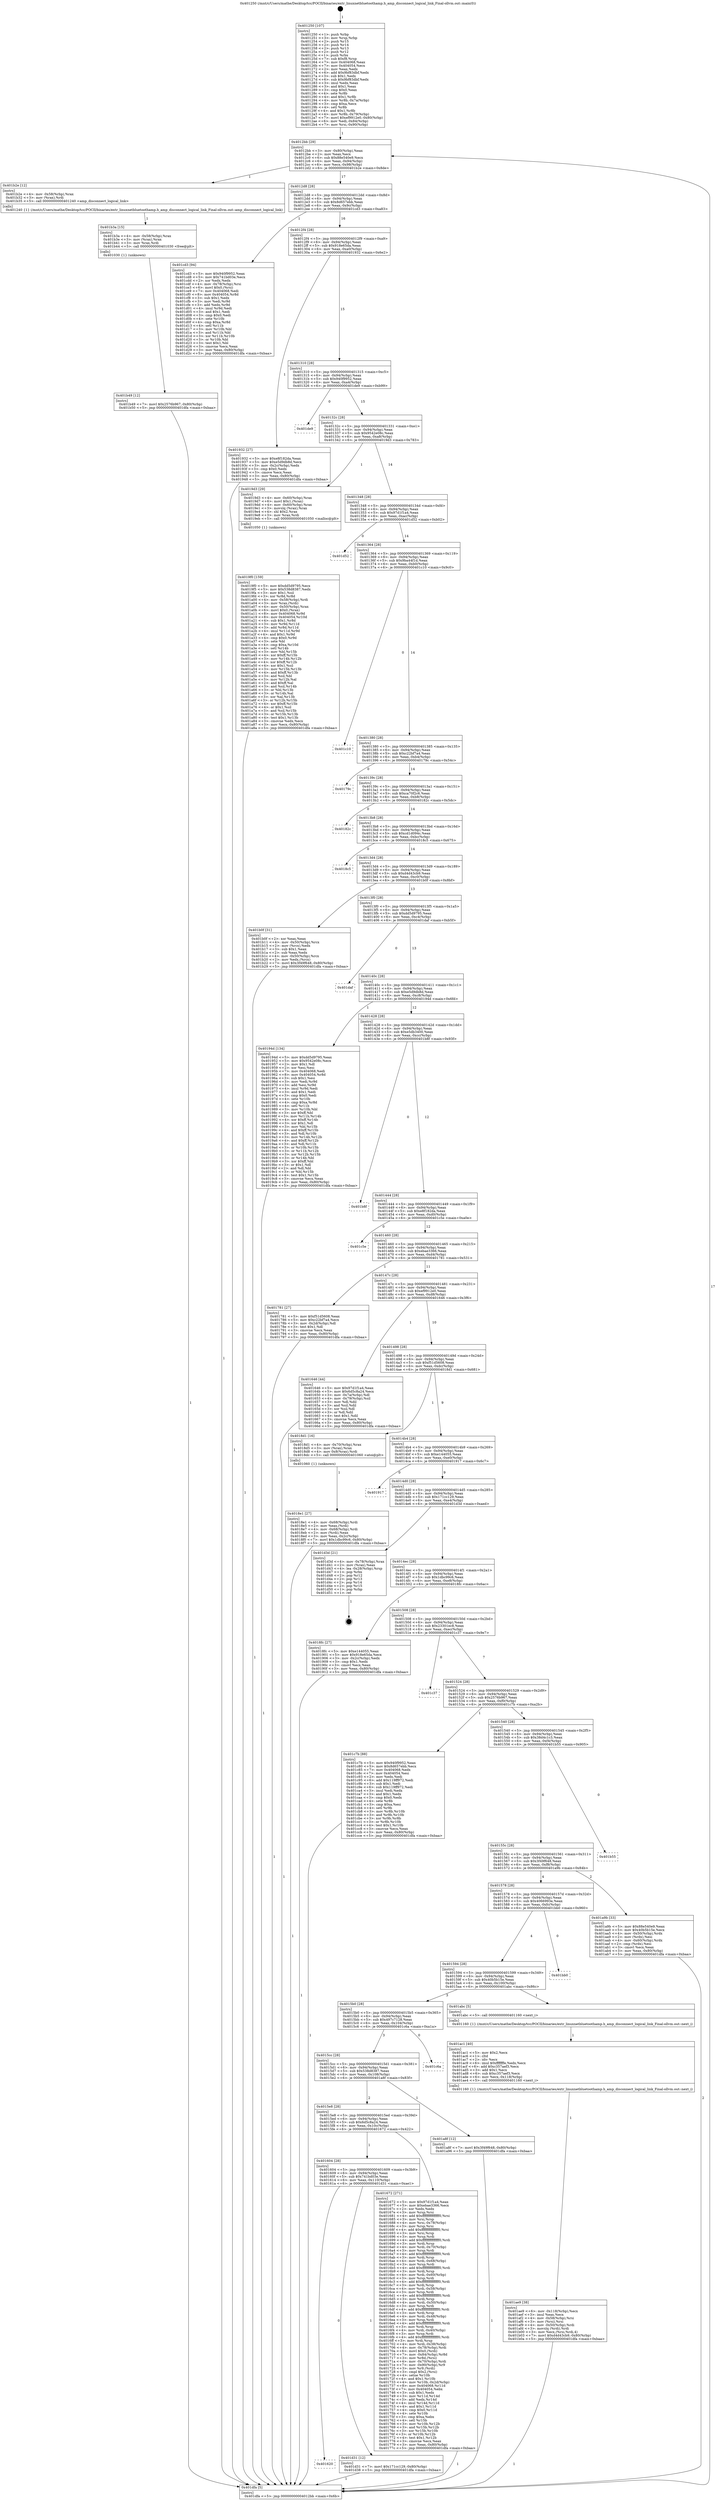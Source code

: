digraph "0x401250" {
  label = "0x401250 (/mnt/c/Users/mathe/Desktop/tcc/POCII/binaries/extr_linuxnetbluetoothamp.h_amp_disconnect_logical_link_Final-ollvm.out::main(0))"
  labelloc = "t"
  node[shape=record]

  Entry [label="",width=0.3,height=0.3,shape=circle,fillcolor=black,style=filled]
  "0x4012bb" [label="{
     0x4012bb [29]\l
     | [instrs]\l
     &nbsp;&nbsp;0x4012bb \<+3\>: mov -0x80(%rbp),%eax\l
     &nbsp;&nbsp;0x4012be \<+2\>: mov %eax,%ecx\l
     &nbsp;&nbsp;0x4012c0 \<+6\>: sub $0x88e540e9,%ecx\l
     &nbsp;&nbsp;0x4012c6 \<+6\>: mov %eax,-0x94(%rbp)\l
     &nbsp;&nbsp;0x4012cc \<+6\>: mov %ecx,-0x98(%rbp)\l
     &nbsp;&nbsp;0x4012d2 \<+6\>: je 0000000000401b2e \<main+0x8de\>\l
  }"]
  "0x401b2e" [label="{
     0x401b2e [12]\l
     | [instrs]\l
     &nbsp;&nbsp;0x401b2e \<+4\>: mov -0x58(%rbp),%rax\l
     &nbsp;&nbsp;0x401b32 \<+3\>: mov (%rax),%rdi\l
     &nbsp;&nbsp;0x401b35 \<+5\>: call 0000000000401240 \<amp_disconnect_logical_link\>\l
     | [calls]\l
     &nbsp;&nbsp;0x401240 \{1\} (/mnt/c/Users/mathe/Desktop/tcc/POCII/binaries/extr_linuxnetbluetoothamp.h_amp_disconnect_logical_link_Final-ollvm.out::amp_disconnect_logical_link)\l
  }"]
  "0x4012d8" [label="{
     0x4012d8 [28]\l
     | [instrs]\l
     &nbsp;&nbsp;0x4012d8 \<+5\>: jmp 00000000004012dd \<main+0x8d\>\l
     &nbsp;&nbsp;0x4012dd \<+6\>: mov -0x94(%rbp),%eax\l
     &nbsp;&nbsp;0x4012e3 \<+5\>: sub $0x8d657ebb,%eax\l
     &nbsp;&nbsp;0x4012e8 \<+6\>: mov %eax,-0x9c(%rbp)\l
     &nbsp;&nbsp;0x4012ee \<+6\>: je 0000000000401cd3 \<main+0xa83\>\l
  }"]
  Exit [label="",width=0.3,height=0.3,shape=circle,fillcolor=black,style=filled,peripheries=2]
  "0x401cd3" [label="{
     0x401cd3 [94]\l
     | [instrs]\l
     &nbsp;&nbsp;0x401cd3 \<+5\>: mov $0x940f9952,%eax\l
     &nbsp;&nbsp;0x401cd8 \<+5\>: mov $0x741bd03e,%ecx\l
     &nbsp;&nbsp;0x401cdd \<+2\>: xor %edx,%edx\l
     &nbsp;&nbsp;0x401cdf \<+4\>: mov -0x78(%rbp),%rsi\l
     &nbsp;&nbsp;0x401ce3 \<+6\>: movl $0x0,(%rsi)\l
     &nbsp;&nbsp;0x401ce9 \<+7\>: mov 0x404068,%edi\l
     &nbsp;&nbsp;0x401cf0 \<+8\>: mov 0x404054,%r8d\l
     &nbsp;&nbsp;0x401cf8 \<+3\>: sub $0x1,%edx\l
     &nbsp;&nbsp;0x401cfb \<+3\>: mov %edi,%r9d\l
     &nbsp;&nbsp;0x401cfe \<+3\>: add %edx,%r9d\l
     &nbsp;&nbsp;0x401d01 \<+4\>: imul %r9d,%edi\l
     &nbsp;&nbsp;0x401d05 \<+3\>: and $0x1,%edi\l
     &nbsp;&nbsp;0x401d08 \<+3\>: cmp $0x0,%edi\l
     &nbsp;&nbsp;0x401d0b \<+4\>: sete %r10b\l
     &nbsp;&nbsp;0x401d0f \<+4\>: cmp $0xa,%r8d\l
     &nbsp;&nbsp;0x401d13 \<+4\>: setl %r11b\l
     &nbsp;&nbsp;0x401d17 \<+3\>: mov %r10b,%bl\l
     &nbsp;&nbsp;0x401d1a \<+3\>: and %r11b,%bl\l
     &nbsp;&nbsp;0x401d1d \<+3\>: xor %r11b,%r10b\l
     &nbsp;&nbsp;0x401d20 \<+3\>: or %r10b,%bl\l
     &nbsp;&nbsp;0x401d23 \<+3\>: test $0x1,%bl\l
     &nbsp;&nbsp;0x401d26 \<+3\>: cmovne %ecx,%eax\l
     &nbsp;&nbsp;0x401d29 \<+3\>: mov %eax,-0x80(%rbp)\l
     &nbsp;&nbsp;0x401d2c \<+5\>: jmp 0000000000401dfa \<main+0xbaa\>\l
  }"]
  "0x4012f4" [label="{
     0x4012f4 [28]\l
     | [instrs]\l
     &nbsp;&nbsp;0x4012f4 \<+5\>: jmp 00000000004012f9 \<main+0xa9\>\l
     &nbsp;&nbsp;0x4012f9 \<+6\>: mov -0x94(%rbp),%eax\l
     &nbsp;&nbsp;0x4012ff \<+5\>: sub $0x918e65da,%eax\l
     &nbsp;&nbsp;0x401304 \<+6\>: mov %eax,-0xa0(%rbp)\l
     &nbsp;&nbsp;0x40130a \<+6\>: je 0000000000401932 \<main+0x6e2\>\l
  }"]
  "0x401620" [label="{
     0x401620\l
  }", style=dashed]
  "0x401932" [label="{
     0x401932 [27]\l
     | [instrs]\l
     &nbsp;&nbsp;0x401932 \<+5\>: mov $0xe8f182da,%eax\l
     &nbsp;&nbsp;0x401937 \<+5\>: mov $0xe5d9db8d,%ecx\l
     &nbsp;&nbsp;0x40193c \<+3\>: mov -0x2c(%rbp),%edx\l
     &nbsp;&nbsp;0x40193f \<+3\>: cmp $0x0,%edx\l
     &nbsp;&nbsp;0x401942 \<+3\>: cmove %ecx,%eax\l
     &nbsp;&nbsp;0x401945 \<+3\>: mov %eax,-0x80(%rbp)\l
     &nbsp;&nbsp;0x401948 \<+5\>: jmp 0000000000401dfa \<main+0xbaa\>\l
  }"]
  "0x401310" [label="{
     0x401310 [28]\l
     | [instrs]\l
     &nbsp;&nbsp;0x401310 \<+5\>: jmp 0000000000401315 \<main+0xc5\>\l
     &nbsp;&nbsp;0x401315 \<+6\>: mov -0x94(%rbp),%eax\l
     &nbsp;&nbsp;0x40131b \<+5\>: sub $0x940f9952,%eax\l
     &nbsp;&nbsp;0x401320 \<+6\>: mov %eax,-0xa4(%rbp)\l
     &nbsp;&nbsp;0x401326 \<+6\>: je 0000000000401de9 \<main+0xb99\>\l
  }"]
  "0x401d31" [label="{
     0x401d31 [12]\l
     | [instrs]\l
     &nbsp;&nbsp;0x401d31 \<+7\>: movl $0x171cc129,-0x80(%rbp)\l
     &nbsp;&nbsp;0x401d38 \<+5\>: jmp 0000000000401dfa \<main+0xbaa\>\l
  }"]
  "0x401de9" [label="{
     0x401de9\l
  }", style=dashed]
  "0x40132c" [label="{
     0x40132c [28]\l
     | [instrs]\l
     &nbsp;&nbsp;0x40132c \<+5\>: jmp 0000000000401331 \<main+0xe1\>\l
     &nbsp;&nbsp;0x401331 \<+6\>: mov -0x94(%rbp),%eax\l
     &nbsp;&nbsp;0x401337 \<+5\>: sub $0x9542e08c,%eax\l
     &nbsp;&nbsp;0x40133c \<+6\>: mov %eax,-0xa8(%rbp)\l
     &nbsp;&nbsp;0x401342 \<+6\>: je 00000000004019d3 \<main+0x783\>\l
  }"]
  "0x401b49" [label="{
     0x401b49 [12]\l
     | [instrs]\l
     &nbsp;&nbsp;0x401b49 \<+7\>: movl $0x2576b967,-0x80(%rbp)\l
     &nbsp;&nbsp;0x401b50 \<+5\>: jmp 0000000000401dfa \<main+0xbaa\>\l
  }"]
  "0x4019d3" [label="{
     0x4019d3 [29]\l
     | [instrs]\l
     &nbsp;&nbsp;0x4019d3 \<+4\>: mov -0x60(%rbp),%rax\l
     &nbsp;&nbsp;0x4019d7 \<+6\>: movl $0x1,(%rax)\l
     &nbsp;&nbsp;0x4019dd \<+4\>: mov -0x60(%rbp),%rax\l
     &nbsp;&nbsp;0x4019e1 \<+3\>: movslq (%rax),%rax\l
     &nbsp;&nbsp;0x4019e4 \<+4\>: shl $0x2,%rax\l
     &nbsp;&nbsp;0x4019e8 \<+3\>: mov %rax,%rdi\l
     &nbsp;&nbsp;0x4019eb \<+5\>: call 0000000000401050 \<malloc@plt\>\l
     | [calls]\l
     &nbsp;&nbsp;0x401050 \{1\} (unknown)\l
  }"]
  "0x401348" [label="{
     0x401348 [28]\l
     | [instrs]\l
     &nbsp;&nbsp;0x401348 \<+5\>: jmp 000000000040134d \<main+0xfd\>\l
     &nbsp;&nbsp;0x40134d \<+6\>: mov -0x94(%rbp),%eax\l
     &nbsp;&nbsp;0x401353 \<+5\>: sub $0x97d1f1a4,%eax\l
     &nbsp;&nbsp;0x401358 \<+6\>: mov %eax,-0xac(%rbp)\l
     &nbsp;&nbsp;0x40135e \<+6\>: je 0000000000401d52 \<main+0xb02\>\l
  }"]
  "0x401b3a" [label="{
     0x401b3a [15]\l
     | [instrs]\l
     &nbsp;&nbsp;0x401b3a \<+4\>: mov -0x58(%rbp),%rax\l
     &nbsp;&nbsp;0x401b3e \<+3\>: mov (%rax),%rax\l
     &nbsp;&nbsp;0x401b41 \<+3\>: mov %rax,%rdi\l
     &nbsp;&nbsp;0x401b44 \<+5\>: call 0000000000401030 \<free@plt\>\l
     | [calls]\l
     &nbsp;&nbsp;0x401030 \{1\} (unknown)\l
  }"]
  "0x401d52" [label="{
     0x401d52\l
  }", style=dashed]
  "0x401364" [label="{
     0x401364 [28]\l
     | [instrs]\l
     &nbsp;&nbsp;0x401364 \<+5\>: jmp 0000000000401369 \<main+0x119\>\l
     &nbsp;&nbsp;0x401369 \<+6\>: mov -0x94(%rbp),%eax\l
     &nbsp;&nbsp;0x40136f \<+5\>: sub $0x9ba44f1d,%eax\l
     &nbsp;&nbsp;0x401374 \<+6\>: mov %eax,-0xb0(%rbp)\l
     &nbsp;&nbsp;0x40137a \<+6\>: je 0000000000401c10 \<main+0x9c0\>\l
  }"]
  "0x401ae9" [label="{
     0x401ae9 [38]\l
     | [instrs]\l
     &nbsp;&nbsp;0x401ae9 \<+6\>: mov -0x118(%rbp),%ecx\l
     &nbsp;&nbsp;0x401aef \<+3\>: imul %eax,%ecx\l
     &nbsp;&nbsp;0x401af2 \<+4\>: mov -0x58(%rbp),%rsi\l
     &nbsp;&nbsp;0x401af6 \<+3\>: mov (%rsi),%rsi\l
     &nbsp;&nbsp;0x401af9 \<+4\>: mov -0x50(%rbp),%rdi\l
     &nbsp;&nbsp;0x401afd \<+3\>: movslq (%rdi),%rdi\l
     &nbsp;&nbsp;0x401b00 \<+3\>: mov %ecx,(%rsi,%rdi,4)\l
     &nbsp;&nbsp;0x401b03 \<+7\>: movl $0xd4d43cb9,-0x80(%rbp)\l
     &nbsp;&nbsp;0x401b0a \<+5\>: jmp 0000000000401dfa \<main+0xbaa\>\l
  }"]
  "0x401c10" [label="{
     0x401c10\l
  }", style=dashed]
  "0x401380" [label="{
     0x401380 [28]\l
     | [instrs]\l
     &nbsp;&nbsp;0x401380 \<+5\>: jmp 0000000000401385 \<main+0x135\>\l
     &nbsp;&nbsp;0x401385 \<+6\>: mov -0x94(%rbp),%eax\l
     &nbsp;&nbsp;0x40138b \<+5\>: sub $0xc22bf7a4,%eax\l
     &nbsp;&nbsp;0x401390 \<+6\>: mov %eax,-0xb4(%rbp)\l
     &nbsp;&nbsp;0x401396 \<+6\>: je 000000000040179c \<main+0x54c\>\l
  }"]
  "0x401ac1" [label="{
     0x401ac1 [40]\l
     | [instrs]\l
     &nbsp;&nbsp;0x401ac1 \<+5\>: mov $0x2,%ecx\l
     &nbsp;&nbsp;0x401ac6 \<+1\>: cltd\l
     &nbsp;&nbsp;0x401ac7 \<+2\>: idiv %ecx\l
     &nbsp;&nbsp;0x401ac9 \<+6\>: imul $0xfffffffe,%edx,%ecx\l
     &nbsp;&nbsp;0x401acf \<+6\>: add $0xc357aef3,%ecx\l
     &nbsp;&nbsp;0x401ad5 \<+3\>: add $0x1,%ecx\l
     &nbsp;&nbsp;0x401ad8 \<+6\>: sub $0xc357aef3,%ecx\l
     &nbsp;&nbsp;0x401ade \<+6\>: mov %ecx,-0x118(%rbp)\l
     &nbsp;&nbsp;0x401ae4 \<+5\>: call 0000000000401160 \<next_i\>\l
     | [calls]\l
     &nbsp;&nbsp;0x401160 \{1\} (/mnt/c/Users/mathe/Desktop/tcc/POCII/binaries/extr_linuxnetbluetoothamp.h_amp_disconnect_logical_link_Final-ollvm.out::next_i)\l
  }"]
  "0x40179c" [label="{
     0x40179c\l
  }", style=dashed]
  "0x40139c" [label="{
     0x40139c [28]\l
     | [instrs]\l
     &nbsp;&nbsp;0x40139c \<+5\>: jmp 00000000004013a1 \<main+0x151\>\l
     &nbsp;&nbsp;0x4013a1 \<+6\>: mov -0x94(%rbp),%eax\l
     &nbsp;&nbsp;0x4013a7 \<+5\>: sub $0xca70f2c6,%eax\l
     &nbsp;&nbsp;0x4013ac \<+6\>: mov %eax,-0xb8(%rbp)\l
     &nbsp;&nbsp;0x4013b2 \<+6\>: je 000000000040182c \<main+0x5dc\>\l
  }"]
  "0x4019f0" [label="{
     0x4019f0 [159]\l
     | [instrs]\l
     &nbsp;&nbsp;0x4019f0 \<+5\>: mov $0xdd5d9795,%ecx\l
     &nbsp;&nbsp;0x4019f5 \<+5\>: mov $0x538d8387,%edx\l
     &nbsp;&nbsp;0x4019fa \<+3\>: mov $0x1,%sil\l
     &nbsp;&nbsp;0x4019fd \<+3\>: xor %r8d,%r8d\l
     &nbsp;&nbsp;0x401a00 \<+4\>: mov -0x58(%rbp),%rdi\l
     &nbsp;&nbsp;0x401a04 \<+3\>: mov %rax,(%rdi)\l
     &nbsp;&nbsp;0x401a07 \<+4\>: mov -0x50(%rbp),%rax\l
     &nbsp;&nbsp;0x401a0b \<+6\>: movl $0x0,(%rax)\l
     &nbsp;&nbsp;0x401a11 \<+8\>: mov 0x404068,%r9d\l
     &nbsp;&nbsp;0x401a19 \<+8\>: mov 0x404054,%r10d\l
     &nbsp;&nbsp;0x401a21 \<+4\>: sub $0x1,%r8d\l
     &nbsp;&nbsp;0x401a25 \<+3\>: mov %r9d,%r11d\l
     &nbsp;&nbsp;0x401a28 \<+3\>: add %r8d,%r11d\l
     &nbsp;&nbsp;0x401a2b \<+4\>: imul %r11d,%r9d\l
     &nbsp;&nbsp;0x401a2f \<+4\>: and $0x1,%r9d\l
     &nbsp;&nbsp;0x401a33 \<+4\>: cmp $0x0,%r9d\l
     &nbsp;&nbsp;0x401a37 \<+3\>: sete %bl\l
     &nbsp;&nbsp;0x401a3a \<+4\>: cmp $0xa,%r10d\l
     &nbsp;&nbsp;0x401a3e \<+4\>: setl %r14b\l
     &nbsp;&nbsp;0x401a42 \<+3\>: mov %bl,%r15b\l
     &nbsp;&nbsp;0x401a45 \<+4\>: xor $0xff,%r15b\l
     &nbsp;&nbsp;0x401a49 \<+3\>: mov %r14b,%r12b\l
     &nbsp;&nbsp;0x401a4c \<+4\>: xor $0xff,%r12b\l
     &nbsp;&nbsp;0x401a50 \<+4\>: xor $0x1,%sil\l
     &nbsp;&nbsp;0x401a54 \<+3\>: mov %r15b,%r13b\l
     &nbsp;&nbsp;0x401a57 \<+4\>: and $0xff,%r13b\l
     &nbsp;&nbsp;0x401a5b \<+3\>: and %sil,%bl\l
     &nbsp;&nbsp;0x401a5e \<+3\>: mov %r12b,%al\l
     &nbsp;&nbsp;0x401a61 \<+2\>: and $0xff,%al\l
     &nbsp;&nbsp;0x401a63 \<+3\>: and %sil,%r14b\l
     &nbsp;&nbsp;0x401a66 \<+3\>: or %bl,%r13b\l
     &nbsp;&nbsp;0x401a69 \<+3\>: or %r14b,%al\l
     &nbsp;&nbsp;0x401a6c \<+3\>: xor %al,%r13b\l
     &nbsp;&nbsp;0x401a6f \<+3\>: or %r12b,%r15b\l
     &nbsp;&nbsp;0x401a72 \<+4\>: xor $0xff,%r15b\l
     &nbsp;&nbsp;0x401a76 \<+4\>: or $0x1,%sil\l
     &nbsp;&nbsp;0x401a7a \<+3\>: and %sil,%r15b\l
     &nbsp;&nbsp;0x401a7d \<+3\>: or %r15b,%r13b\l
     &nbsp;&nbsp;0x401a80 \<+4\>: test $0x1,%r13b\l
     &nbsp;&nbsp;0x401a84 \<+3\>: cmovne %edx,%ecx\l
     &nbsp;&nbsp;0x401a87 \<+3\>: mov %ecx,-0x80(%rbp)\l
     &nbsp;&nbsp;0x401a8a \<+5\>: jmp 0000000000401dfa \<main+0xbaa\>\l
  }"]
  "0x40182c" [label="{
     0x40182c\l
  }", style=dashed]
  "0x4013b8" [label="{
     0x4013b8 [28]\l
     | [instrs]\l
     &nbsp;&nbsp;0x4013b8 \<+5\>: jmp 00000000004013bd \<main+0x16d\>\l
     &nbsp;&nbsp;0x4013bd \<+6\>: mov -0x94(%rbp),%eax\l
     &nbsp;&nbsp;0x4013c3 \<+5\>: sub $0xcd1d094c,%eax\l
     &nbsp;&nbsp;0x4013c8 \<+6\>: mov %eax,-0xbc(%rbp)\l
     &nbsp;&nbsp;0x4013ce \<+6\>: je 00000000004018c5 \<main+0x675\>\l
  }"]
  "0x4018e1" [label="{
     0x4018e1 [27]\l
     | [instrs]\l
     &nbsp;&nbsp;0x4018e1 \<+4\>: mov -0x68(%rbp),%rdi\l
     &nbsp;&nbsp;0x4018e5 \<+2\>: mov %eax,(%rdi)\l
     &nbsp;&nbsp;0x4018e7 \<+4\>: mov -0x68(%rbp),%rdi\l
     &nbsp;&nbsp;0x4018eb \<+2\>: mov (%rdi),%eax\l
     &nbsp;&nbsp;0x4018ed \<+3\>: mov %eax,-0x2c(%rbp)\l
     &nbsp;&nbsp;0x4018f0 \<+7\>: movl $0x1dbc99c6,-0x80(%rbp)\l
     &nbsp;&nbsp;0x4018f7 \<+5\>: jmp 0000000000401dfa \<main+0xbaa\>\l
  }"]
  "0x4018c5" [label="{
     0x4018c5\l
  }", style=dashed]
  "0x4013d4" [label="{
     0x4013d4 [28]\l
     | [instrs]\l
     &nbsp;&nbsp;0x4013d4 \<+5\>: jmp 00000000004013d9 \<main+0x189\>\l
     &nbsp;&nbsp;0x4013d9 \<+6\>: mov -0x94(%rbp),%eax\l
     &nbsp;&nbsp;0x4013df \<+5\>: sub $0xd4d43cb9,%eax\l
     &nbsp;&nbsp;0x4013e4 \<+6\>: mov %eax,-0xc0(%rbp)\l
     &nbsp;&nbsp;0x4013ea \<+6\>: je 0000000000401b0f \<main+0x8bf\>\l
  }"]
  "0x401604" [label="{
     0x401604 [28]\l
     | [instrs]\l
     &nbsp;&nbsp;0x401604 \<+5\>: jmp 0000000000401609 \<main+0x3b9\>\l
     &nbsp;&nbsp;0x401609 \<+6\>: mov -0x94(%rbp),%eax\l
     &nbsp;&nbsp;0x40160f \<+5\>: sub $0x741bd03e,%eax\l
     &nbsp;&nbsp;0x401614 \<+6\>: mov %eax,-0x110(%rbp)\l
     &nbsp;&nbsp;0x40161a \<+6\>: je 0000000000401d31 \<main+0xae1\>\l
  }"]
  "0x401b0f" [label="{
     0x401b0f [31]\l
     | [instrs]\l
     &nbsp;&nbsp;0x401b0f \<+2\>: xor %eax,%eax\l
     &nbsp;&nbsp;0x401b11 \<+4\>: mov -0x50(%rbp),%rcx\l
     &nbsp;&nbsp;0x401b15 \<+2\>: mov (%rcx),%edx\l
     &nbsp;&nbsp;0x401b17 \<+3\>: sub $0x1,%eax\l
     &nbsp;&nbsp;0x401b1a \<+2\>: sub %eax,%edx\l
     &nbsp;&nbsp;0x401b1c \<+4\>: mov -0x50(%rbp),%rcx\l
     &nbsp;&nbsp;0x401b20 \<+2\>: mov %edx,(%rcx)\l
     &nbsp;&nbsp;0x401b22 \<+7\>: movl $0x3f49f648,-0x80(%rbp)\l
     &nbsp;&nbsp;0x401b29 \<+5\>: jmp 0000000000401dfa \<main+0xbaa\>\l
  }"]
  "0x4013f0" [label="{
     0x4013f0 [28]\l
     | [instrs]\l
     &nbsp;&nbsp;0x4013f0 \<+5\>: jmp 00000000004013f5 \<main+0x1a5\>\l
     &nbsp;&nbsp;0x4013f5 \<+6\>: mov -0x94(%rbp),%eax\l
     &nbsp;&nbsp;0x4013fb \<+5\>: sub $0xdd5d9795,%eax\l
     &nbsp;&nbsp;0x401400 \<+6\>: mov %eax,-0xc4(%rbp)\l
     &nbsp;&nbsp;0x401406 \<+6\>: je 0000000000401daf \<main+0xb5f\>\l
  }"]
  "0x401672" [label="{
     0x401672 [271]\l
     | [instrs]\l
     &nbsp;&nbsp;0x401672 \<+5\>: mov $0x97d1f1a4,%eax\l
     &nbsp;&nbsp;0x401677 \<+5\>: mov $0xebae3366,%ecx\l
     &nbsp;&nbsp;0x40167c \<+2\>: xor %edx,%edx\l
     &nbsp;&nbsp;0x40167e \<+3\>: mov %rsp,%rsi\l
     &nbsp;&nbsp;0x401681 \<+4\>: add $0xfffffffffffffff0,%rsi\l
     &nbsp;&nbsp;0x401685 \<+3\>: mov %rsi,%rsp\l
     &nbsp;&nbsp;0x401688 \<+4\>: mov %rsi,-0x78(%rbp)\l
     &nbsp;&nbsp;0x40168c \<+3\>: mov %rsp,%rsi\l
     &nbsp;&nbsp;0x40168f \<+4\>: add $0xfffffffffffffff0,%rsi\l
     &nbsp;&nbsp;0x401693 \<+3\>: mov %rsi,%rsp\l
     &nbsp;&nbsp;0x401696 \<+3\>: mov %rsp,%rdi\l
     &nbsp;&nbsp;0x401699 \<+4\>: add $0xfffffffffffffff0,%rdi\l
     &nbsp;&nbsp;0x40169d \<+3\>: mov %rdi,%rsp\l
     &nbsp;&nbsp;0x4016a0 \<+4\>: mov %rdi,-0x70(%rbp)\l
     &nbsp;&nbsp;0x4016a4 \<+3\>: mov %rsp,%rdi\l
     &nbsp;&nbsp;0x4016a7 \<+4\>: add $0xfffffffffffffff0,%rdi\l
     &nbsp;&nbsp;0x4016ab \<+3\>: mov %rdi,%rsp\l
     &nbsp;&nbsp;0x4016ae \<+4\>: mov %rdi,-0x68(%rbp)\l
     &nbsp;&nbsp;0x4016b2 \<+3\>: mov %rsp,%rdi\l
     &nbsp;&nbsp;0x4016b5 \<+4\>: add $0xfffffffffffffff0,%rdi\l
     &nbsp;&nbsp;0x4016b9 \<+3\>: mov %rdi,%rsp\l
     &nbsp;&nbsp;0x4016bc \<+4\>: mov %rdi,-0x60(%rbp)\l
     &nbsp;&nbsp;0x4016c0 \<+3\>: mov %rsp,%rdi\l
     &nbsp;&nbsp;0x4016c3 \<+4\>: add $0xfffffffffffffff0,%rdi\l
     &nbsp;&nbsp;0x4016c7 \<+3\>: mov %rdi,%rsp\l
     &nbsp;&nbsp;0x4016ca \<+4\>: mov %rdi,-0x58(%rbp)\l
     &nbsp;&nbsp;0x4016ce \<+3\>: mov %rsp,%rdi\l
     &nbsp;&nbsp;0x4016d1 \<+4\>: add $0xfffffffffffffff0,%rdi\l
     &nbsp;&nbsp;0x4016d5 \<+3\>: mov %rdi,%rsp\l
     &nbsp;&nbsp;0x4016d8 \<+4\>: mov %rdi,-0x50(%rbp)\l
     &nbsp;&nbsp;0x4016dc \<+3\>: mov %rsp,%rdi\l
     &nbsp;&nbsp;0x4016df \<+4\>: add $0xfffffffffffffff0,%rdi\l
     &nbsp;&nbsp;0x4016e3 \<+3\>: mov %rdi,%rsp\l
     &nbsp;&nbsp;0x4016e6 \<+4\>: mov %rdi,-0x48(%rbp)\l
     &nbsp;&nbsp;0x4016ea \<+3\>: mov %rsp,%rdi\l
     &nbsp;&nbsp;0x4016ed \<+4\>: add $0xfffffffffffffff0,%rdi\l
     &nbsp;&nbsp;0x4016f1 \<+3\>: mov %rdi,%rsp\l
     &nbsp;&nbsp;0x4016f4 \<+4\>: mov %rdi,-0x40(%rbp)\l
     &nbsp;&nbsp;0x4016f8 \<+3\>: mov %rsp,%rdi\l
     &nbsp;&nbsp;0x4016fb \<+4\>: add $0xfffffffffffffff0,%rdi\l
     &nbsp;&nbsp;0x4016ff \<+3\>: mov %rdi,%rsp\l
     &nbsp;&nbsp;0x401702 \<+4\>: mov %rdi,-0x38(%rbp)\l
     &nbsp;&nbsp;0x401706 \<+4\>: mov -0x78(%rbp),%rdi\l
     &nbsp;&nbsp;0x40170a \<+6\>: movl $0x0,(%rdi)\l
     &nbsp;&nbsp;0x401710 \<+7\>: mov -0x84(%rbp),%r8d\l
     &nbsp;&nbsp;0x401717 \<+3\>: mov %r8d,(%rsi)\l
     &nbsp;&nbsp;0x40171a \<+4\>: mov -0x70(%rbp),%rdi\l
     &nbsp;&nbsp;0x40171e \<+7\>: mov -0x90(%rbp),%r9\l
     &nbsp;&nbsp;0x401725 \<+3\>: mov %r9,(%rdi)\l
     &nbsp;&nbsp;0x401728 \<+3\>: cmpl $0x2,(%rsi)\l
     &nbsp;&nbsp;0x40172b \<+4\>: setne %r10b\l
     &nbsp;&nbsp;0x40172f \<+4\>: and $0x1,%r10b\l
     &nbsp;&nbsp;0x401733 \<+4\>: mov %r10b,-0x2d(%rbp)\l
     &nbsp;&nbsp;0x401737 \<+8\>: mov 0x404068,%r11d\l
     &nbsp;&nbsp;0x40173f \<+7\>: mov 0x404054,%ebx\l
     &nbsp;&nbsp;0x401746 \<+3\>: sub $0x1,%edx\l
     &nbsp;&nbsp;0x401749 \<+3\>: mov %r11d,%r14d\l
     &nbsp;&nbsp;0x40174c \<+3\>: add %edx,%r14d\l
     &nbsp;&nbsp;0x40174f \<+4\>: imul %r14d,%r11d\l
     &nbsp;&nbsp;0x401753 \<+4\>: and $0x1,%r11d\l
     &nbsp;&nbsp;0x401757 \<+4\>: cmp $0x0,%r11d\l
     &nbsp;&nbsp;0x40175b \<+4\>: sete %r10b\l
     &nbsp;&nbsp;0x40175f \<+3\>: cmp $0xa,%ebx\l
     &nbsp;&nbsp;0x401762 \<+4\>: setl %r15b\l
     &nbsp;&nbsp;0x401766 \<+3\>: mov %r10b,%r12b\l
     &nbsp;&nbsp;0x401769 \<+3\>: and %r15b,%r12b\l
     &nbsp;&nbsp;0x40176c \<+3\>: xor %r15b,%r10b\l
     &nbsp;&nbsp;0x40176f \<+3\>: or %r10b,%r12b\l
     &nbsp;&nbsp;0x401772 \<+4\>: test $0x1,%r12b\l
     &nbsp;&nbsp;0x401776 \<+3\>: cmovne %ecx,%eax\l
     &nbsp;&nbsp;0x401779 \<+3\>: mov %eax,-0x80(%rbp)\l
     &nbsp;&nbsp;0x40177c \<+5\>: jmp 0000000000401dfa \<main+0xbaa\>\l
  }"]
  "0x401daf" [label="{
     0x401daf\l
  }", style=dashed]
  "0x40140c" [label="{
     0x40140c [28]\l
     | [instrs]\l
     &nbsp;&nbsp;0x40140c \<+5\>: jmp 0000000000401411 \<main+0x1c1\>\l
     &nbsp;&nbsp;0x401411 \<+6\>: mov -0x94(%rbp),%eax\l
     &nbsp;&nbsp;0x401417 \<+5\>: sub $0xe5d9db8d,%eax\l
     &nbsp;&nbsp;0x40141c \<+6\>: mov %eax,-0xc8(%rbp)\l
     &nbsp;&nbsp;0x401422 \<+6\>: je 000000000040194d \<main+0x6fd\>\l
  }"]
  "0x4015e8" [label="{
     0x4015e8 [28]\l
     | [instrs]\l
     &nbsp;&nbsp;0x4015e8 \<+5\>: jmp 00000000004015ed \<main+0x39d\>\l
     &nbsp;&nbsp;0x4015ed \<+6\>: mov -0x94(%rbp),%eax\l
     &nbsp;&nbsp;0x4015f3 \<+5\>: sub $0x6d5c8a24,%eax\l
     &nbsp;&nbsp;0x4015f8 \<+6\>: mov %eax,-0x10c(%rbp)\l
     &nbsp;&nbsp;0x4015fe \<+6\>: je 0000000000401672 \<main+0x422\>\l
  }"]
  "0x40194d" [label="{
     0x40194d [134]\l
     | [instrs]\l
     &nbsp;&nbsp;0x40194d \<+5\>: mov $0xdd5d9795,%eax\l
     &nbsp;&nbsp;0x401952 \<+5\>: mov $0x9542e08c,%ecx\l
     &nbsp;&nbsp;0x401957 \<+2\>: mov $0x1,%dl\l
     &nbsp;&nbsp;0x401959 \<+2\>: xor %esi,%esi\l
     &nbsp;&nbsp;0x40195b \<+7\>: mov 0x404068,%edi\l
     &nbsp;&nbsp;0x401962 \<+8\>: mov 0x404054,%r8d\l
     &nbsp;&nbsp;0x40196a \<+3\>: sub $0x1,%esi\l
     &nbsp;&nbsp;0x40196d \<+3\>: mov %edi,%r9d\l
     &nbsp;&nbsp;0x401970 \<+3\>: add %esi,%r9d\l
     &nbsp;&nbsp;0x401973 \<+4\>: imul %r9d,%edi\l
     &nbsp;&nbsp;0x401977 \<+3\>: and $0x1,%edi\l
     &nbsp;&nbsp;0x40197a \<+3\>: cmp $0x0,%edi\l
     &nbsp;&nbsp;0x40197d \<+4\>: sete %r10b\l
     &nbsp;&nbsp;0x401981 \<+4\>: cmp $0xa,%r8d\l
     &nbsp;&nbsp;0x401985 \<+4\>: setl %r11b\l
     &nbsp;&nbsp;0x401989 \<+3\>: mov %r10b,%bl\l
     &nbsp;&nbsp;0x40198c \<+3\>: xor $0xff,%bl\l
     &nbsp;&nbsp;0x40198f \<+3\>: mov %r11b,%r14b\l
     &nbsp;&nbsp;0x401992 \<+4\>: xor $0xff,%r14b\l
     &nbsp;&nbsp;0x401996 \<+3\>: xor $0x1,%dl\l
     &nbsp;&nbsp;0x401999 \<+3\>: mov %bl,%r15b\l
     &nbsp;&nbsp;0x40199c \<+4\>: and $0xff,%r15b\l
     &nbsp;&nbsp;0x4019a0 \<+3\>: and %dl,%r10b\l
     &nbsp;&nbsp;0x4019a3 \<+3\>: mov %r14b,%r12b\l
     &nbsp;&nbsp;0x4019a6 \<+4\>: and $0xff,%r12b\l
     &nbsp;&nbsp;0x4019aa \<+3\>: and %dl,%r11b\l
     &nbsp;&nbsp;0x4019ad \<+3\>: or %r10b,%r15b\l
     &nbsp;&nbsp;0x4019b0 \<+3\>: or %r11b,%r12b\l
     &nbsp;&nbsp;0x4019b3 \<+3\>: xor %r12b,%r15b\l
     &nbsp;&nbsp;0x4019b6 \<+3\>: or %r14b,%bl\l
     &nbsp;&nbsp;0x4019b9 \<+3\>: xor $0xff,%bl\l
     &nbsp;&nbsp;0x4019bc \<+3\>: or $0x1,%dl\l
     &nbsp;&nbsp;0x4019bf \<+2\>: and %dl,%bl\l
     &nbsp;&nbsp;0x4019c1 \<+3\>: or %bl,%r15b\l
     &nbsp;&nbsp;0x4019c4 \<+4\>: test $0x1,%r15b\l
     &nbsp;&nbsp;0x4019c8 \<+3\>: cmovne %ecx,%eax\l
     &nbsp;&nbsp;0x4019cb \<+3\>: mov %eax,-0x80(%rbp)\l
     &nbsp;&nbsp;0x4019ce \<+5\>: jmp 0000000000401dfa \<main+0xbaa\>\l
  }"]
  "0x401428" [label="{
     0x401428 [28]\l
     | [instrs]\l
     &nbsp;&nbsp;0x401428 \<+5\>: jmp 000000000040142d \<main+0x1dd\>\l
     &nbsp;&nbsp;0x40142d \<+6\>: mov -0x94(%rbp),%eax\l
     &nbsp;&nbsp;0x401433 \<+5\>: sub $0xe5db3400,%eax\l
     &nbsp;&nbsp;0x401438 \<+6\>: mov %eax,-0xcc(%rbp)\l
     &nbsp;&nbsp;0x40143e \<+6\>: je 0000000000401b8f \<main+0x93f\>\l
  }"]
  "0x401a8f" [label="{
     0x401a8f [12]\l
     | [instrs]\l
     &nbsp;&nbsp;0x401a8f \<+7\>: movl $0x3f49f648,-0x80(%rbp)\l
     &nbsp;&nbsp;0x401a96 \<+5\>: jmp 0000000000401dfa \<main+0xbaa\>\l
  }"]
  "0x401b8f" [label="{
     0x401b8f\l
  }", style=dashed]
  "0x401444" [label="{
     0x401444 [28]\l
     | [instrs]\l
     &nbsp;&nbsp;0x401444 \<+5\>: jmp 0000000000401449 \<main+0x1f9\>\l
     &nbsp;&nbsp;0x401449 \<+6\>: mov -0x94(%rbp),%eax\l
     &nbsp;&nbsp;0x40144f \<+5\>: sub $0xe8f182da,%eax\l
     &nbsp;&nbsp;0x401454 \<+6\>: mov %eax,-0xd0(%rbp)\l
     &nbsp;&nbsp;0x40145a \<+6\>: je 0000000000401c5e \<main+0xa0e\>\l
  }"]
  "0x4015cc" [label="{
     0x4015cc [28]\l
     | [instrs]\l
     &nbsp;&nbsp;0x4015cc \<+5\>: jmp 00000000004015d1 \<main+0x381\>\l
     &nbsp;&nbsp;0x4015d1 \<+6\>: mov -0x94(%rbp),%eax\l
     &nbsp;&nbsp;0x4015d7 \<+5\>: sub $0x538d8387,%eax\l
     &nbsp;&nbsp;0x4015dc \<+6\>: mov %eax,-0x108(%rbp)\l
     &nbsp;&nbsp;0x4015e2 \<+6\>: je 0000000000401a8f \<main+0x83f\>\l
  }"]
  "0x401c5e" [label="{
     0x401c5e\l
  }", style=dashed]
  "0x401460" [label="{
     0x401460 [28]\l
     | [instrs]\l
     &nbsp;&nbsp;0x401460 \<+5\>: jmp 0000000000401465 \<main+0x215\>\l
     &nbsp;&nbsp;0x401465 \<+6\>: mov -0x94(%rbp),%eax\l
     &nbsp;&nbsp;0x40146b \<+5\>: sub $0xebae3366,%eax\l
     &nbsp;&nbsp;0x401470 \<+6\>: mov %eax,-0xd4(%rbp)\l
     &nbsp;&nbsp;0x401476 \<+6\>: je 0000000000401781 \<main+0x531\>\l
  }"]
  "0x401c6a" [label="{
     0x401c6a\l
  }", style=dashed]
  "0x401781" [label="{
     0x401781 [27]\l
     | [instrs]\l
     &nbsp;&nbsp;0x401781 \<+5\>: mov $0xf51d5608,%eax\l
     &nbsp;&nbsp;0x401786 \<+5\>: mov $0xc22bf7a4,%ecx\l
     &nbsp;&nbsp;0x40178b \<+3\>: mov -0x2d(%rbp),%dl\l
     &nbsp;&nbsp;0x40178e \<+3\>: test $0x1,%dl\l
     &nbsp;&nbsp;0x401791 \<+3\>: cmovne %ecx,%eax\l
     &nbsp;&nbsp;0x401794 \<+3\>: mov %eax,-0x80(%rbp)\l
     &nbsp;&nbsp;0x401797 \<+5\>: jmp 0000000000401dfa \<main+0xbaa\>\l
  }"]
  "0x40147c" [label="{
     0x40147c [28]\l
     | [instrs]\l
     &nbsp;&nbsp;0x40147c \<+5\>: jmp 0000000000401481 \<main+0x231\>\l
     &nbsp;&nbsp;0x401481 \<+6\>: mov -0x94(%rbp),%eax\l
     &nbsp;&nbsp;0x401487 \<+5\>: sub $0xef9912e0,%eax\l
     &nbsp;&nbsp;0x40148c \<+6\>: mov %eax,-0xd8(%rbp)\l
     &nbsp;&nbsp;0x401492 \<+6\>: je 0000000000401646 \<main+0x3f6\>\l
  }"]
  "0x4015b0" [label="{
     0x4015b0 [28]\l
     | [instrs]\l
     &nbsp;&nbsp;0x4015b0 \<+5\>: jmp 00000000004015b5 \<main+0x365\>\l
     &nbsp;&nbsp;0x4015b5 \<+6\>: mov -0x94(%rbp),%eax\l
     &nbsp;&nbsp;0x4015bb \<+5\>: sub $0x497c7128,%eax\l
     &nbsp;&nbsp;0x4015c0 \<+6\>: mov %eax,-0x104(%rbp)\l
     &nbsp;&nbsp;0x4015c6 \<+6\>: je 0000000000401c6a \<main+0xa1a\>\l
  }"]
  "0x401646" [label="{
     0x401646 [44]\l
     | [instrs]\l
     &nbsp;&nbsp;0x401646 \<+5\>: mov $0x97d1f1a4,%eax\l
     &nbsp;&nbsp;0x40164b \<+5\>: mov $0x6d5c8a24,%ecx\l
     &nbsp;&nbsp;0x401650 \<+3\>: mov -0x7a(%rbp),%dl\l
     &nbsp;&nbsp;0x401653 \<+4\>: mov -0x79(%rbp),%sil\l
     &nbsp;&nbsp;0x401657 \<+3\>: mov %dl,%dil\l
     &nbsp;&nbsp;0x40165a \<+3\>: and %sil,%dil\l
     &nbsp;&nbsp;0x40165d \<+3\>: xor %sil,%dl\l
     &nbsp;&nbsp;0x401660 \<+3\>: or %dl,%dil\l
     &nbsp;&nbsp;0x401663 \<+4\>: test $0x1,%dil\l
     &nbsp;&nbsp;0x401667 \<+3\>: cmovne %ecx,%eax\l
     &nbsp;&nbsp;0x40166a \<+3\>: mov %eax,-0x80(%rbp)\l
     &nbsp;&nbsp;0x40166d \<+5\>: jmp 0000000000401dfa \<main+0xbaa\>\l
  }"]
  "0x401498" [label="{
     0x401498 [28]\l
     | [instrs]\l
     &nbsp;&nbsp;0x401498 \<+5\>: jmp 000000000040149d \<main+0x24d\>\l
     &nbsp;&nbsp;0x40149d \<+6\>: mov -0x94(%rbp),%eax\l
     &nbsp;&nbsp;0x4014a3 \<+5\>: sub $0xf51d5608,%eax\l
     &nbsp;&nbsp;0x4014a8 \<+6\>: mov %eax,-0xdc(%rbp)\l
     &nbsp;&nbsp;0x4014ae \<+6\>: je 00000000004018d1 \<main+0x681\>\l
  }"]
  "0x401dfa" [label="{
     0x401dfa [5]\l
     | [instrs]\l
     &nbsp;&nbsp;0x401dfa \<+5\>: jmp 00000000004012bb \<main+0x6b\>\l
  }"]
  "0x401250" [label="{
     0x401250 [107]\l
     | [instrs]\l
     &nbsp;&nbsp;0x401250 \<+1\>: push %rbp\l
     &nbsp;&nbsp;0x401251 \<+3\>: mov %rsp,%rbp\l
     &nbsp;&nbsp;0x401254 \<+2\>: push %r15\l
     &nbsp;&nbsp;0x401256 \<+2\>: push %r14\l
     &nbsp;&nbsp;0x401258 \<+2\>: push %r13\l
     &nbsp;&nbsp;0x40125a \<+2\>: push %r12\l
     &nbsp;&nbsp;0x40125c \<+1\>: push %rbx\l
     &nbsp;&nbsp;0x40125d \<+7\>: sub $0xf8,%rsp\l
     &nbsp;&nbsp;0x401264 \<+7\>: mov 0x404068,%eax\l
     &nbsp;&nbsp;0x40126b \<+7\>: mov 0x404054,%ecx\l
     &nbsp;&nbsp;0x401272 \<+2\>: mov %eax,%edx\l
     &nbsp;&nbsp;0x401274 \<+6\>: add $0x9bf83dbf,%edx\l
     &nbsp;&nbsp;0x40127a \<+3\>: sub $0x1,%edx\l
     &nbsp;&nbsp;0x40127d \<+6\>: sub $0x9bf83dbf,%edx\l
     &nbsp;&nbsp;0x401283 \<+3\>: imul %edx,%eax\l
     &nbsp;&nbsp;0x401286 \<+3\>: and $0x1,%eax\l
     &nbsp;&nbsp;0x401289 \<+3\>: cmp $0x0,%eax\l
     &nbsp;&nbsp;0x40128c \<+4\>: sete %r8b\l
     &nbsp;&nbsp;0x401290 \<+4\>: and $0x1,%r8b\l
     &nbsp;&nbsp;0x401294 \<+4\>: mov %r8b,-0x7a(%rbp)\l
     &nbsp;&nbsp;0x401298 \<+3\>: cmp $0xa,%ecx\l
     &nbsp;&nbsp;0x40129b \<+4\>: setl %r8b\l
     &nbsp;&nbsp;0x40129f \<+4\>: and $0x1,%r8b\l
     &nbsp;&nbsp;0x4012a3 \<+4\>: mov %r8b,-0x79(%rbp)\l
     &nbsp;&nbsp;0x4012a7 \<+7\>: movl $0xef9912e0,-0x80(%rbp)\l
     &nbsp;&nbsp;0x4012ae \<+6\>: mov %edi,-0x84(%rbp)\l
     &nbsp;&nbsp;0x4012b4 \<+7\>: mov %rsi,-0x90(%rbp)\l
  }"]
  "0x401abc" [label="{
     0x401abc [5]\l
     | [instrs]\l
     &nbsp;&nbsp;0x401abc \<+5\>: call 0000000000401160 \<next_i\>\l
     | [calls]\l
     &nbsp;&nbsp;0x401160 \{1\} (/mnt/c/Users/mathe/Desktop/tcc/POCII/binaries/extr_linuxnetbluetoothamp.h_amp_disconnect_logical_link_Final-ollvm.out::next_i)\l
  }"]
  "0x4018d1" [label="{
     0x4018d1 [16]\l
     | [instrs]\l
     &nbsp;&nbsp;0x4018d1 \<+4\>: mov -0x70(%rbp),%rax\l
     &nbsp;&nbsp;0x4018d5 \<+3\>: mov (%rax),%rax\l
     &nbsp;&nbsp;0x4018d8 \<+4\>: mov 0x8(%rax),%rdi\l
     &nbsp;&nbsp;0x4018dc \<+5\>: call 0000000000401060 \<atoi@plt\>\l
     | [calls]\l
     &nbsp;&nbsp;0x401060 \{1\} (unknown)\l
  }"]
  "0x4014b4" [label="{
     0x4014b4 [28]\l
     | [instrs]\l
     &nbsp;&nbsp;0x4014b4 \<+5\>: jmp 00000000004014b9 \<main+0x269\>\l
     &nbsp;&nbsp;0x4014b9 \<+6\>: mov -0x94(%rbp),%eax\l
     &nbsp;&nbsp;0x4014bf \<+5\>: sub $0xe144055,%eax\l
     &nbsp;&nbsp;0x4014c4 \<+6\>: mov %eax,-0xe0(%rbp)\l
     &nbsp;&nbsp;0x4014ca \<+6\>: je 0000000000401917 \<main+0x6c7\>\l
  }"]
  "0x401594" [label="{
     0x401594 [28]\l
     | [instrs]\l
     &nbsp;&nbsp;0x401594 \<+5\>: jmp 0000000000401599 \<main+0x349\>\l
     &nbsp;&nbsp;0x401599 \<+6\>: mov -0x94(%rbp),%eax\l
     &nbsp;&nbsp;0x40159f \<+5\>: sub $0x40b5b15e,%eax\l
     &nbsp;&nbsp;0x4015a4 \<+6\>: mov %eax,-0x100(%rbp)\l
     &nbsp;&nbsp;0x4015aa \<+6\>: je 0000000000401abc \<main+0x86c\>\l
  }"]
  "0x401917" [label="{
     0x401917\l
  }", style=dashed]
  "0x4014d0" [label="{
     0x4014d0 [28]\l
     | [instrs]\l
     &nbsp;&nbsp;0x4014d0 \<+5\>: jmp 00000000004014d5 \<main+0x285\>\l
     &nbsp;&nbsp;0x4014d5 \<+6\>: mov -0x94(%rbp),%eax\l
     &nbsp;&nbsp;0x4014db \<+5\>: sub $0x171cc129,%eax\l
     &nbsp;&nbsp;0x4014e0 \<+6\>: mov %eax,-0xe4(%rbp)\l
     &nbsp;&nbsp;0x4014e6 \<+6\>: je 0000000000401d3d \<main+0xaed\>\l
  }"]
  "0x401bb0" [label="{
     0x401bb0\l
  }", style=dashed]
  "0x401d3d" [label="{
     0x401d3d [21]\l
     | [instrs]\l
     &nbsp;&nbsp;0x401d3d \<+4\>: mov -0x78(%rbp),%rax\l
     &nbsp;&nbsp;0x401d41 \<+2\>: mov (%rax),%eax\l
     &nbsp;&nbsp;0x401d43 \<+4\>: lea -0x28(%rbp),%rsp\l
     &nbsp;&nbsp;0x401d47 \<+1\>: pop %rbx\l
     &nbsp;&nbsp;0x401d48 \<+2\>: pop %r12\l
     &nbsp;&nbsp;0x401d4a \<+2\>: pop %r13\l
     &nbsp;&nbsp;0x401d4c \<+2\>: pop %r14\l
     &nbsp;&nbsp;0x401d4e \<+2\>: pop %r15\l
     &nbsp;&nbsp;0x401d50 \<+1\>: pop %rbp\l
     &nbsp;&nbsp;0x401d51 \<+1\>: ret\l
  }"]
  "0x4014ec" [label="{
     0x4014ec [28]\l
     | [instrs]\l
     &nbsp;&nbsp;0x4014ec \<+5\>: jmp 00000000004014f1 \<main+0x2a1\>\l
     &nbsp;&nbsp;0x4014f1 \<+6\>: mov -0x94(%rbp),%eax\l
     &nbsp;&nbsp;0x4014f7 \<+5\>: sub $0x1dbc99c6,%eax\l
     &nbsp;&nbsp;0x4014fc \<+6\>: mov %eax,-0xe8(%rbp)\l
     &nbsp;&nbsp;0x401502 \<+6\>: je 00000000004018fc \<main+0x6ac\>\l
  }"]
  "0x401578" [label="{
     0x401578 [28]\l
     | [instrs]\l
     &nbsp;&nbsp;0x401578 \<+5\>: jmp 000000000040157d \<main+0x32d\>\l
     &nbsp;&nbsp;0x40157d \<+6\>: mov -0x94(%rbp),%eax\l
     &nbsp;&nbsp;0x401583 \<+5\>: sub $0x4066993e,%eax\l
     &nbsp;&nbsp;0x401588 \<+6\>: mov %eax,-0xfc(%rbp)\l
     &nbsp;&nbsp;0x40158e \<+6\>: je 0000000000401bb0 \<main+0x960\>\l
  }"]
  "0x4018fc" [label="{
     0x4018fc [27]\l
     | [instrs]\l
     &nbsp;&nbsp;0x4018fc \<+5\>: mov $0xe144055,%eax\l
     &nbsp;&nbsp;0x401901 \<+5\>: mov $0x918e65da,%ecx\l
     &nbsp;&nbsp;0x401906 \<+3\>: mov -0x2c(%rbp),%edx\l
     &nbsp;&nbsp;0x401909 \<+3\>: cmp $0x1,%edx\l
     &nbsp;&nbsp;0x40190c \<+3\>: cmovl %ecx,%eax\l
     &nbsp;&nbsp;0x40190f \<+3\>: mov %eax,-0x80(%rbp)\l
     &nbsp;&nbsp;0x401912 \<+5\>: jmp 0000000000401dfa \<main+0xbaa\>\l
  }"]
  "0x401508" [label="{
     0x401508 [28]\l
     | [instrs]\l
     &nbsp;&nbsp;0x401508 \<+5\>: jmp 000000000040150d \<main+0x2bd\>\l
     &nbsp;&nbsp;0x40150d \<+6\>: mov -0x94(%rbp),%eax\l
     &nbsp;&nbsp;0x401513 \<+5\>: sub $0x23301ec8,%eax\l
     &nbsp;&nbsp;0x401518 \<+6\>: mov %eax,-0xec(%rbp)\l
     &nbsp;&nbsp;0x40151e \<+6\>: je 0000000000401c37 \<main+0x9e7\>\l
  }"]
  "0x401a9b" [label="{
     0x401a9b [33]\l
     | [instrs]\l
     &nbsp;&nbsp;0x401a9b \<+5\>: mov $0x88e540e9,%eax\l
     &nbsp;&nbsp;0x401aa0 \<+5\>: mov $0x40b5b15e,%ecx\l
     &nbsp;&nbsp;0x401aa5 \<+4\>: mov -0x50(%rbp),%rdx\l
     &nbsp;&nbsp;0x401aa9 \<+2\>: mov (%rdx),%esi\l
     &nbsp;&nbsp;0x401aab \<+4\>: mov -0x60(%rbp),%rdx\l
     &nbsp;&nbsp;0x401aaf \<+2\>: cmp (%rdx),%esi\l
     &nbsp;&nbsp;0x401ab1 \<+3\>: cmovl %ecx,%eax\l
     &nbsp;&nbsp;0x401ab4 \<+3\>: mov %eax,-0x80(%rbp)\l
     &nbsp;&nbsp;0x401ab7 \<+5\>: jmp 0000000000401dfa \<main+0xbaa\>\l
  }"]
  "0x401c37" [label="{
     0x401c37\l
  }", style=dashed]
  "0x401524" [label="{
     0x401524 [28]\l
     | [instrs]\l
     &nbsp;&nbsp;0x401524 \<+5\>: jmp 0000000000401529 \<main+0x2d9\>\l
     &nbsp;&nbsp;0x401529 \<+6\>: mov -0x94(%rbp),%eax\l
     &nbsp;&nbsp;0x40152f \<+5\>: sub $0x2576b967,%eax\l
     &nbsp;&nbsp;0x401534 \<+6\>: mov %eax,-0xf0(%rbp)\l
     &nbsp;&nbsp;0x40153a \<+6\>: je 0000000000401c7b \<main+0xa2b\>\l
  }"]
  "0x40155c" [label="{
     0x40155c [28]\l
     | [instrs]\l
     &nbsp;&nbsp;0x40155c \<+5\>: jmp 0000000000401561 \<main+0x311\>\l
     &nbsp;&nbsp;0x401561 \<+6\>: mov -0x94(%rbp),%eax\l
     &nbsp;&nbsp;0x401567 \<+5\>: sub $0x3f49f648,%eax\l
     &nbsp;&nbsp;0x40156c \<+6\>: mov %eax,-0xf8(%rbp)\l
     &nbsp;&nbsp;0x401572 \<+6\>: je 0000000000401a9b \<main+0x84b\>\l
  }"]
  "0x401c7b" [label="{
     0x401c7b [88]\l
     | [instrs]\l
     &nbsp;&nbsp;0x401c7b \<+5\>: mov $0x940f9952,%eax\l
     &nbsp;&nbsp;0x401c80 \<+5\>: mov $0x8d657ebb,%ecx\l
     &nbsp;&nbsp;0x401c85 \<+7\>: mov 0x404068,%edx\l
     &nbsp;&nbsp;0x401c8c \<+7\>: mov 0x404054,%esi\l
     &nbsp;&nbsp;0x401c93 \<+2\>: mov %edx,%edi\l
     &nbsp;&nbsp;0x401c95 \<+6\>: add $0x119ff972,%edi\l
     &nbsp;&nbsp;0x401c9b \<+3\>: sub $0x1,%edi\l
     &nbsp;&nbsp;0x401c9e \<+6\>: sub $0x119ff972,%edi\l
     &nbsp;&nbsp;0x401ca4 \<+3\>: imul %edi,%edx\l
     &nbsp;&nbsp;0x401ca7 \<+3\>: and $0x1,%edx\l
     &nbsp;&nbsp;0x401caa \<+3\>: cmp $0x0,%edx\l
     &nbsp;&nbsp;0x401cad \<+4\>: sete %r8b\l
     &nbsp;&nbsp;0x401cb1 \<+3\>: cmp $0xa,%esi\l
     &nbsp;&nbsp;0x401cb4 \<+4\>: setl %r9b\l
     &nbsp;&nbsp;0x401cb8 \<+3\>: mov %r8b,%r10b\l
     &nbsp;&nbsp;0x401cbb \<+3\>: and %r9b,%r10b\l
     &nbsp;&nbsp;0x401cbe \<+3\>: xor %r9b,%r8b\l
     &nbsp;&nbsp;0x401cc1 \<+3\>: or %r8b,%r10b\l
     &nbsp;&nbsp;0x401cc4 \<+4\>: test $0x1,%r10b\l
     &nbsp;&nbsp;0x401cc8 \<+3\>: cmovne %ecx,%eax\l
     &nbsp;&nbsp;0x401ccb \<+3\>: mov %eax,-0x80(%rbp)\l
     &nbsp;&nbsp;0x401cce \<+5\>: jmp 0000000000401dfa \<main+0xbaa\>\l
  }"]
  "0x401540" [label="{
     0x401540 [28]\l
     | [instrs]\l
     &nbsp;&nbsp;0x401540 \<+5\>: jmp 0000000000401545 \<main+0x2f5\>\l
     &nbsp;&nbsp;0x401545 \<+6\>: mov -0x94(%rbp),%eax\l
     &nbsp;&nbsp;0x40154b \<+5\>: sub $0x38d4c1c3,%eax\l
     &nbsp;&nbsp;0x401550 \<+6\>: mov %eax,-0xf4(%rbp)\l
     &nbsp;&nbsp;0x401556 \<+6\>: je 0000000000401b55 \<main+0x905\>\l
  }"]
  "0x401b55" [label="{
     0x401b55\l
  }", style=dashed]
  Entry -> "0x401250" [label=" 1"]
  "0x4012bb" -> "0x401b2e" [label=" 1"]
  "0x4012bb" -> "0x4012d8" [label=" 17"]
  "0x401d3d" -> Exit [label=" 1"]
  "0x4012d8" -> "0x401cd3" [label=" 1"]
  "0x4012d8" -> "0x4012f4" [label=" 16"]
  "0x401d31" -> "0x401dfa" [label=" 1"]
  "0x4012f4" -> "0x401932" [label=" 1"]
  "0x4012f4" -> "0x401310" [label=" 15"]
  "0x401604" -> "0x401620" [label=" 0"]
  "0x401310" -> "0x401de9" [label=" 0"]
  "0x401310" -> "0x40132c" [label=" 15"]
  "0x401604" -> "0x401d31" [label=" 1"]
  "0x40132c" -> "0x4019d3" [label=" 1"]
  "0x40132c" -> "0x401348" [label=" 14"]
  "0x401cd3" -> "0x401dfa" [label=" 1"]
  "0x401348" -> "0x401d52" [label=" 0"]
  "0x401348" -> "0x401364" [label=" 14"]
  "0x401c7b" -> "0x401dfa" [label=" 1"]
  "0x401364" -> "0x401c10" [label=" 0"]
  "0x401364" -> "0x401380" [label=" 14"]
  "0x401b49" -> "0x401dfa" [label=" 1"]
  "0x401380" -> "0x40179c" [label=" 0"]
  "0x401380" -> "0x40139c" [label=" 14"]
  "0x401b3a" -> "0x401b49" [label=" 1"]
  "0x40139c" -> "0x40182c" [label=" 0"]
  "0x40139c" -> "0x4013b8" [label=" 14"]
  "0x401b2e" -> "0x401b3a" [label=" 1"]
  "0x4013b8" -> "0x4018c5" [label=" 0"]
  "0x4013b8" -> "0x4013d4" [label=" 14"]
  "0x401b0f" -> "0x401dfa" [label=" 1"]
  "0x4013d4" -> "0x401b0f" [label=" 1"]
  "0x4013d4" -> "0x4013f0" [label=" 13"]
  "0x401ac1" -> "0x401ae9" [label=" 1"]
  "0x4013f0" -> "0x401daf" [label=" 0"]
  "0x4013f0" -> "0x40140c" [label=" 13"]
  "0x401abc" -> "0x401ac1" [label=" 1"]
  "0x40140c" -> "0x40194d" [label=" 1"]
  "0x40140c" -> "0x401428" [label=" 12"]
  "0x401a8f" -> "0x401dfa" [label=" 1"]
  "0x401428" -> "0x401b8f" [label=" 0"]
  "0x401428" -> "0x401444" [label=" 12"]
  "0x4019f0" -> "0x401dfa" [label=" 1"]
  "0x401444" -> "0x401c5e" [label=" 0"]
  "0x401444" -> "0x401460" [label=" 12"]
  "0x40194d" -> "0x401dfa" [label=" 1"]
  "0x401460" -> "0x401781" [label=" 1"]
  "0x401460" -> "0x40147c" [label=" 11"]
  "0x401932" -> "0x401dfa" [label=" 1"]
  "0x40147c" -> "0x401646" [label=" 1"]
  "0x40147c" -> "0x401498" [label=" 10"]
  "0x401646" -> "0x401dfa" [label=" 1"]
  "0x401250" -> "0x4012bb" [label=" 1"]
  "0x401dfa" -> "0x4012bb" [label=" 17"]
  "0x4018e1" -> "0x401dfa" [label=" 1"]
  "0x401498" -> "0x4018d1" [label=" 1"]
  "0x401498" -> "0x4014b4" [label=" 9"]
  "0x4018d1" -> "0x4018e1" [label=" 1"]
  "0x4014b4" -> "0x401917" [label=" 0"]
  "0x4014b4" -> "0x4014d0" [label=" 9"]
  "0x401672" -> "0x401dfa" [label=" 1"]
  "0x4014d0" -> "0x401d3d" [label=" 1"]
  "0x4014d0" -> "0x4014ec" [label=" 8"]
  "0x401ae9" -> "0x401dfa" [label=" 1"]
  "0x4014ec" -> "0x4018fc" [label=" 1"]
  "0x4014ec" -> "0x401508" [label=" 7"]
  "0x4015e8" -> "0x401672" [label=" 1"]
  "0x401508" -> "0x401c37" [label=" 0"]
  "0x401508" -> "0x401524" [label=" 7"]
  "0x401a9b" -> "0x401dfa" [label=" 2"]
  "0x401524" -> "0x401c7b" [label=" 1"]
  "0x401524" -> "0x401540" [label=" 6"]
  "0x4015cc" -> "0x401a8f" [label=" 1"]
  "0x401540" -> "0x401b55" [label=" 0"]
  "0x401540" -> "0x40155c" [label=" 6"]
  "0x4015cc" -> "0x4015e8" [label=" 2"]
  "0x40155c" -> "0x401a9b" [label=" 2"]
  "0x40155c" -> "0x401578" [label=" 4"]
  "0x4015e8" -> "0x401604" [label=" 1"]
  "0x401578" -> "0x401bb0" [label=" 0"]
  "0x401578" -> "0x401594" [label=" 4"]
  "0x401781" -> "0x401dfa" [label=" 1"]
  "0x401594" -> "0x401abc" [label=" 1"]
  "0x401594" -> "0x4015b0" [label=" 3"]
  "0x4018fc" -> "0x401dfa" [label=" 1"]
  "0x4015b0" -> "0x401c6a" [label=" 0"]
  "0x4015b0" -> "0x4015cc" [label=" 3"]
  "0x4019d3" -> "0x4019f0" [label=" 1"]
}
